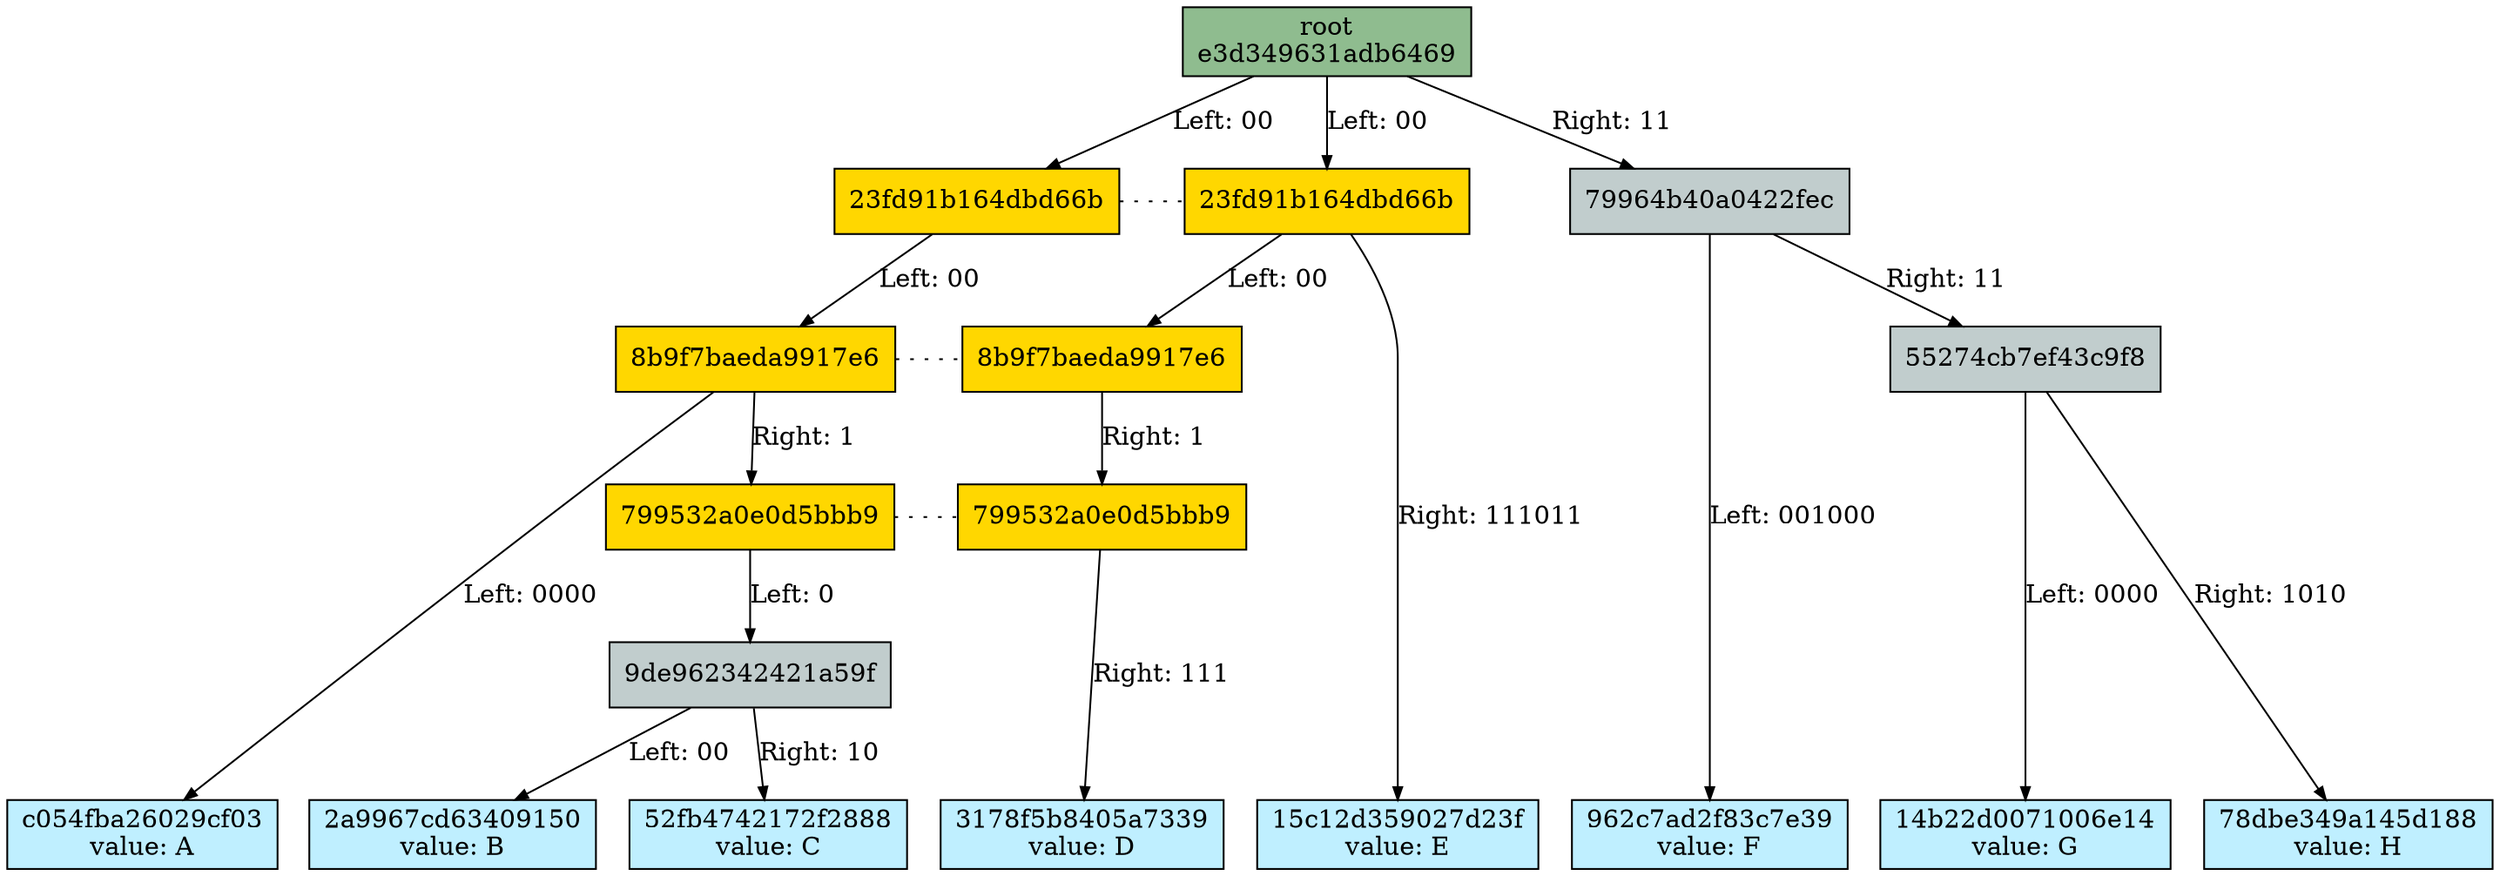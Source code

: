 Digraph merkletree {

h23fd91b164dbd66b_2 [fillcolor=gold1 label="23fd91b164dbd66b" ordering=out shape=box style=filled ];
h8b9f7baeda9917e6_2 [fillcolor=gold1 label="8b9f7baeda9917e6" ordering=out shape=box style=filled ];
h799532a0e0d5bbb9_2 [fillcolor=gold1 label="799532a0e0d5bbb9" ordering=out shape=box style=filled ];
he3d349631adb6469 -> h23fd91b164dbd66b_2 [arrowsize=0.7 label="Left: 00\l" nojustify=true ];
he3d349631adb6469 -> h23fd91b164dbd66b [arrowsize=0.7 label="Left: 00\l" nojustify=true ];
h23fd91b164dbd66b_2 -> h8b9f7baeda9917e6_2 [arrowsize=0.7 label="Left: 00\l" nojustify=true ];
h23fd91b164dbd66b -> h8b9f7baeda9917e6 [arrowsize=0.7 label="Left: 00\l" nojustify=true ];
h8b9f7baeda9917e6_2 -> hc054fba26029cf03 [arrowsize=0.7 label="Left: 0000" nojustify=true ];
h8b9f7baeda9917e6_2 -> h799532a0e0d5bbb9_2 [arrowsize=0.7 label="Right: 1\l" nojustify=true ];
h8b9f7baeda9917e6 -> h799532a0e0d5bbb9 [arrowsize=0.7 label="Right: 1\l" nojustify=true ];
h799532a0e0d5bbb9_2 -> h9de962342421a59f [arrowsize=0.7 label="Left: 0\l" nojustify=true ];
h9de962342421a59f -> h2a9967cd63409150 [arrowsize=0.7 label="Left: 00" nojustify=true ];
h9de962342421a59f -> h52fb4742172f2888 [arrowsize=0.7 label="Right: 10" nojustify=true ];
h799532a0e0d5bbb9 -> h3178f5b8405a7339 [arrowsize=0.7 label="Right: 111" nojustify=true ];
h23fd91b164dbd66b -> h15c12d359027d23f [arrowsize=0.7 label="Right: 111011" nojustify=true ];
he3d349631adb6469 -> h79964b40a0422fec [arrowsize=0.7 label="Right: 11\l" nojustify=true ];
h79964b40a0422fec -> h962c7ad2f83c7e39 [arrowsize=0.7 label="Left: 001000" nojustify=true ];
h79964b40a0422fec -> h55274cb7ef43c9f8 [arrowsize=0.7 label="Right: 11\l" nojustify=true ];
h55274cb7ef43c9f8 -> h14b22d0071006e14 [arrowsize=0.7 label="Left: 0000" nojustify=true ];
h55274cb7ef43c9f8 -> h78dbe349a145d188 [arrowsize=0.7 label="Right: 1010" nojustify=true ];

Subgraph depth_0 {
rank=same

he3d349631adb6469 [fillcolor=darkseagreen label="root\ne3d349631adb6469" ordering=out shape=box style=filled ];
}


Subgraph depth_2 {
rank=same

h23fd91b164dbd66b [fillcolor=gold1 label="23fd91b164dbd66b" ordering=out shape=box style=filled ];
h79964b40a0422fec [fillcolor=azure3 label="79964b40a0422fec" ordering=out shape=box style=filled ];
}


Subgraph depth_4 {
rank=same

h8b9f7baeda9917e6 [fillcolor=gold1 label="8b9f7baeda9917e6" ordering=out shape=box style=filled ];
h55274cb7ef43c9f8 [fillcolor=azure3 label="55274cb7ef43c9f8" ordering=out shape=box style=filled ];
}


Subgraph depth_256 {
rank=same

hc054fba26029cf03 [fillcolor=lightblue1 label="c054fba26029cf03\nvalue: A" ordering=out shape=box style=filled ];
h2a9967cd63409150 [fillcolor=lightblue1 label="2a9967cd63409150\nvalue: B" ordering=out shape=box style=filled ];
h52fb4742172f2888 [fillcolor=lightblue1 label="52fb4742172f2888\nvalue: C" ordering=out shape=box style=filled ];
h3178f5b8405a7339 [fillcolor=lightblue1 label="3178f5b8405a7339\nvalue: D" ordering=out shape=box style=filled ];
h15c12d359027d23f [fillcolor=lightblue1 label="15c12d359027d23f\nvalue: E" ordering=out shape=box style=filled ];
h962c7ad2f83c7e39 [fillcolor=lightblue1 label="962c7ad2f83c7e39\nvalue: F" ordering=out shape=box style=filled ];
h14b22d0071006e14 [fillcolor=lightblue1 label="14b22d0071006e14\nvalue: G" ordering=out shape=box style=filled ];
h78dbe349a145d188 [fillcolor=lightblue1 label="78dbe349a145d188\nvalue: H" ordering=out shape=box style=filled ];
}


Subgraph depth_5 {
rank=same

h799532a0e0d5bbb9 [fillcolor=gold1 label="799532a0e0d5bbb9" ordering=out shape=box style=filled ];
}


Subgraph depth_6 {
rank=same

h9de962342421a59f [fillcolor=azure3 label="9de962342421a59f" ordering=out shape=box style=filled ];
}


Subgraph split_799532a0e0d5bbb9 {
rank=same

h799532a0e0d5bbb9_2 -> h799532a0e0d5bbb9 [arrowhead=none arrowtail=none dir=both style=dotted ];
}


Subgraph split_8b9f7baeda9917e6 {
rank=same

h8b9f7baeda9917e6_2 -> h8b9f7baeda9917e6 [arrowhead=none arrowtail=none dir=both style=dotted ];
}


Subgraph split_23fd91b164dbd66b {
rank=same

h23fd91b164dbd66b_2 -> h23fd91b164dbd66b [arrowhead=none arrowtail=none dir=both style=dotted ];
}

}
